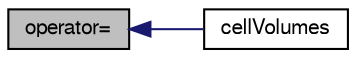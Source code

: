 digraph "operator="
{
  bgcolor="transparent";
  edge [fontname="FreeSans",fontsize="10",labelfontname="FreeSans",labelfontsize="10"];
  node [fontname="FreeSans",fontsize="10",shape=record];
  rankdir="LR";
  Node884 [label="operator=",height=0.2,width=0.4,color="black", fillcolor="grey75", style="filled", fontcolor="black"];
  Node884 -> Node885 [dir="back",color="midnightblue",fontsize="10",style="solid",fontname="FreeSans"];
  Node885 [label="cellVolumes",height=0.2,width=0.4,color="black",URL="$a21838.html#a6072105c60f4d242fbc5f6a68708eaa9"];
}
